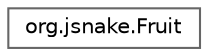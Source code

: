 digraph "Osztályhierarchia-ábra"
{
 // LATEX_PDF_SIZE
  bgcolor="transparent";
  edge [fontname=Helvetica,fontsize=10,labelfontname=Helvetica,labelfontsize=10];
  node [fontname=Helvetica,fontsize=10,shape=box,height=0.2,width=0.4];
  rankdir="LR";
  Node0 [id="Node000000",label="org.jsnake.Fruit",height=0.2,width=0.4,color="grey40", fillcolor="white", style="filled",URL="$enumorg_1_1jsnake_1_1_fruit.html",tooltip="A kígyó által megehető gyümölcsök."];
}
